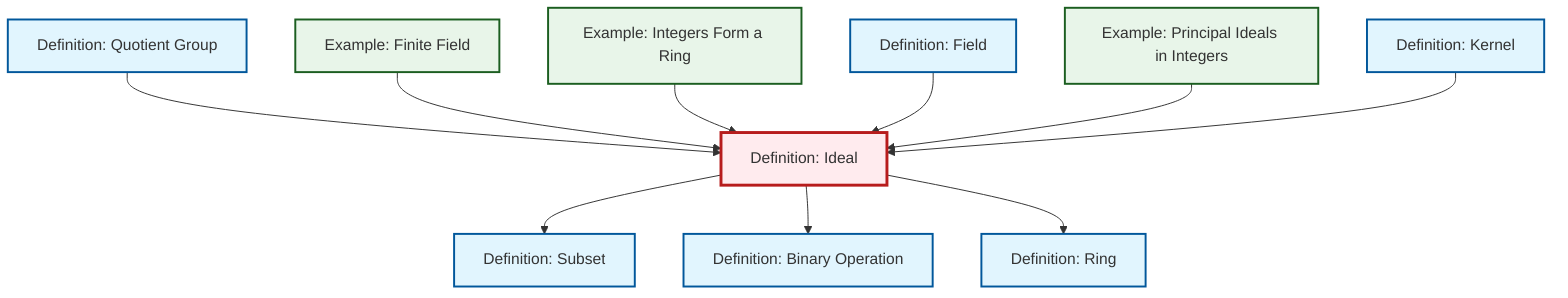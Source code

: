 graph TD
    classDef definition fill:#e1f5fe,stroke:#01579b,stroke-width:2px
    classDef theorem fill:#f3e5f5,stroke:#4a148c,stroke-width:2px
    classDef axiom fill:#fff3e0,stroke:#e65100,stroke-width:2px
    classDef example fill:#e8f5e9,stroke:#1b5e20,stroke-width:2px
    classDef current fill:#ffebee,stroke:#b71c1c,stroke-width:3px
    def-quotient-group["Definition: Quotient Group"]:::definition
    def-kernel["Definition: Kernel"]:::definition
    def-ring["Definition: Ring"]:::definition
    def-subset["Definition: Subset"]:::definition
    def-binary-operation["Definition: Binary Operation"]:::definition
    ex-finite-field["Example: Finite Field"]:::example
    def-field["Definition: Field"]:::definition
    def-ideal["Definition: Ideal"]:::definition
    ex-integers-ring["Example: Integers Form a Ring"]:::example
    ex-principal-ideal["Example: Principal Ideals in Integers"]:::example
    def-ideal --> def-subset
    def-quotient-group --> def-ideal
    ex-finite-field --> def-ideal
    ex-integers-ring --> def-ideal
    def-field --> def-ideal
    def-ideal --> def-binary-operation
    ex-principal-ideal --> def-ideal
    def-kernel --> def-ideal
    def-ideal --> def-ring
    class def-ideal current